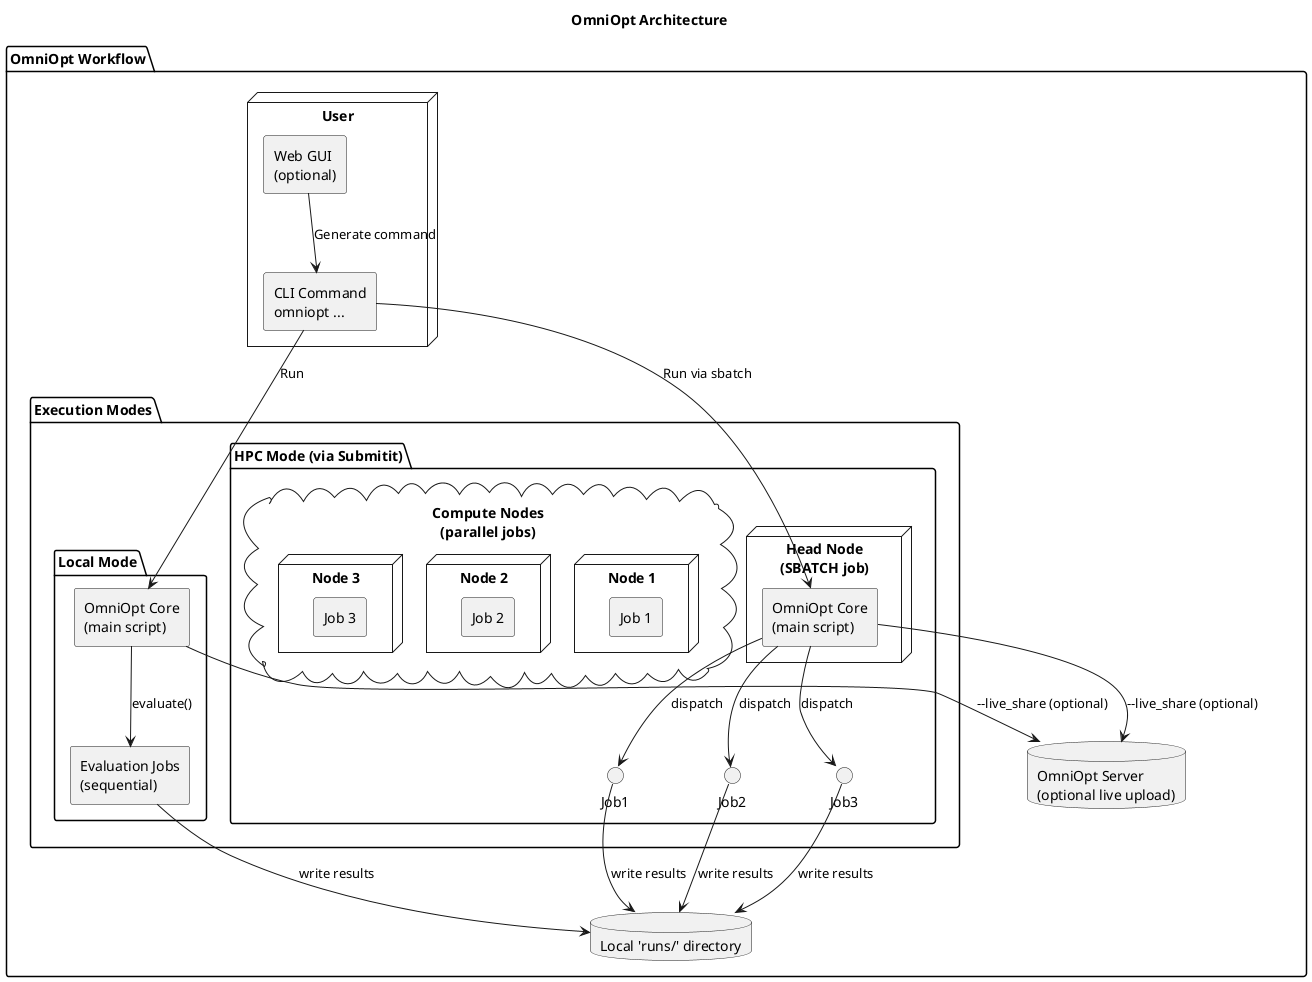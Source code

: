 @startuml
skinparam componentStyle rectangle
skinparam defaultFontName Monospace

title OmniOpt Architecture

package "OmniOpt Workflow" {

  node "User" {
    component "Web GUI\n(optional)" as GUI
    component "CLI Command\nomniopt ..." as CLI
    GUI --> CLI : Generate command
  }

  database "Local 'runs/' directory" as RunsFolder

  package "Execution Modes" {

    folder "Local Mode" {
      component "OmniOpt Core\n(main script)" as LocalCore
      component "Evaluation Jobs\n(sequential)" as LocalJobs

      CLI --> LocalCore : Run
      LocalCore --> LocalJobs : evaluate()
      LocalJobs --> RunsFolder : write results
    }

    folder "HPC Mode (via Submitit)" {
      node "Head Node\n(SBATCH job)" {
        component "OmniOpt Core\n(main script)" as HPCMaster
      }

      cloud "Compute Nodes\n(parallel jobs)" {
        node "Node 1" {
          component "Job 1"
        }
        node "Node 2" {
          component "Job 2"
        }
        node "Node 3" {
          component "Job 3"
        }
      }

      CLI --> HPCMaster : Run via sbatch
      HPCMaster --> Job1 : dispatch
      HPCMaster --> Job2 : dispatch
      HPCMaster --> Job3 : dispatch

      Job1 --> RunsFolder : write results
      Job2 --> RunsFolder : write results
      Job3 --> RunsFolder : write results
    }
  }

  database "OmniOpt Server\n(optional live upload)" as OmniOptServer

  LocalCore --> OmniOptServer : --live_share (optional)
  HPCMaster --> OmniOptServer : --live_share (optional)

}

@enduml
